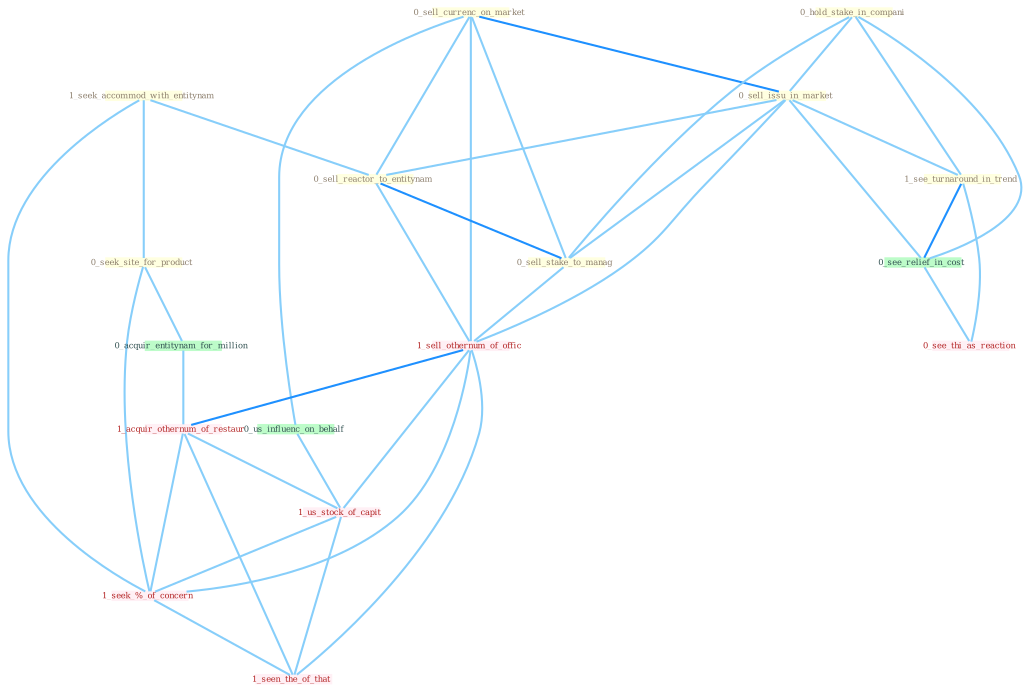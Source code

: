 Graph G{ 
    node
    [shape=polygon,style=filled,width=.5,height=.06,color="#BDFCC9",fixedsize=true,fontsize=4,
    fontcolor="#2f4f4f"];
    {node
    [color="#ffffe0", fontcolor="#8b7d6b"] "0_sell_currenc_on_market " "0_hold_stake_in_compani " "0_sell_issu_in_market " "1_seek_accommod_with_entitynam " "0_sell_reactor_to_entitynam " "1_see_turnaround_in_trend " "0_seek_site_for_product " "0_sell_stake_to_manag "}
{node [color="#fff0f5", fontcolor="#b22222"] "1_sell_othernum_of_offic " "0_see_thi_as_reaction " "1_acquir_othernum_of_restaur " "1_us_stock_of_capit " "1_seek_%_of_concern " "1_seen_the_of_that "}
edge [color="#B0E2FF"];

	"0_sell_currenc_on_market " -- "0_sell_issu_in_market " [w="2", color="#1e90ff" , len=0.8];
	"0_sell_currenc_on_market " -- "0_sell_reactor_to_entitynam " [w="1", color="#87cefa" ];
	"0_sell_currenc_on_market " -- "0_sell_stake_to_manag " [w="1", color="#87cefa" ];
	"0_sell_currenc_on_market " -- "1_sell_othernum_of_offic " [w="1", color="#87cefa" ];
	"0_sell_currenc_on_market " -- "0_us_influenc_on_behalf " [w="1", color="#87cefa" ];
	"0_hold_stake_in_compani " -- "0_sell_issu_in_market " [w="1", color="#87cefa" ];
	"0_hold_stake_in_compani " -- "1_see_turnaround_in_trend " [w="1", color="#87cefa" ];
	"0_hold_stake_in_compani " -- "0_sell_stake_to_manag " [w="1", color="#87cefa" ];
	"0_hold_stake_in_compani " -- "0_see_relief_in_cost " [w="1", color="#87cefa" ];
	"0_sell_issu_in_market " -- "0_sell_reactor_to_entitynam " [w="1", color="#87cefa" ];
	"0_sell_issu_in_market " -- "1_see_turnaround_in_trend " [w="1", color="#87cefa" ];
	"0_sell_issu_in_market " -- "0_sell_stake_to_manag " [w="1", color="#87cefa" ];
	"0_sell_issu_in_market " -- "1_sell_othernum_of_offic " [w="1", color="#87cefa" ];
	"0_sell_issu_in_market " -- "0_see_relief_in_cost " [w="1", color="#87cefa" ];
	"1_seek_accommod_with_entitynam " -- "0_sell_reactor_to_entitynam " [w="1", color="#87cefa" ];
	"1_seek_accommod_with_entitynam " -- "0_seek_site_for_product " [w="1", color="#87cefa" ];
	"1_seek_accommod_with_entitynam " -- "1_seek_%_of_concern " [w="1", color="#87cefa" ];
	"0_sell_reactor_to_entitynam " -- "0_sell_stake_to_manag " [w="2", color="#1e90ff" , len=0.8];
	"0_sell_reactor_to_entitynam " -- "1_sell_othernum_of_offic " [w="1", color="#87cefa" ];
	"1_see_turnaround_in_trend " -- "0_see_relief_in_cost " [w="2", color="#1e90ff" , len=0.8];
	"1_see_turnaround_in_trend " -- "0_see_thi_as_reaction " [w="1", color="#87cefa" ];
	"0_seek_site_for_product " -- "0_acquir_entitynam_for_million " [w="1", color="#87cefa" ];
	"0_seek_site_for_product " -- "1_seek_%_of_concern " [w="1", color="#87cefa" ];
	"0_sell_stake_to_manag " -- "1_sell_othernum_of_offic " [w="1", color="#87cefa" ];
	"0_acquir_entitynam_for_million " -- "1_acquir_othernum_of_restaur " [w="1", color="#87cefa" ];
	"1_sell_othernum_of_offic " -- "1_acquir_othernum_of_restaur " [w="2", color="#1e90ff" , len=0.8];
	"1_sell_othernum_of_offic " -- "1_us_stock_of_capit " [w="1", color="#87cefa" ];
	"1_sell_othernum_of_offic " -- "1_seek_%_of_concern " [w="1", color="#87cefa" ];
	"1_sell_othernum_of_offic " -- "1_seen_the_of_that " [w="1", color="#87cefa" ];
	"0_us_influenc_on_behalf " -- "1_us_stock_of_capit " [w="1", color="#87cefa" ];
	"0_see_relief_in_cost " -- "0_see_thi_as_reaction " [w="1", color="#87cefa" ];
	"1_acquir_othernum_of_restaur " -- "1_us_stock_of_capit " [w="1", color="#87cefa" ];
	"1_acquir_othernum_of_restaur " -- "1_seek_%_of_concern " [w="1", color="#87cefa" ];
	"1_acquir_othernum_of_restaur " -- "1_seen_the_of_that " [w="1", color="#87cefa" ];
	"1_us_stock_of_capit " -- "1_seek_%_of_concern " [w="1", color="#87cefa" ];
	"1_us_stock_of_capit " -- "1_seen_the_of_that " [w="1", color="#87cefa" ];
	"1_seek_%_of_concern " -- "1_seen_the_of_that " [w="1", color="#87cefa" ];
}